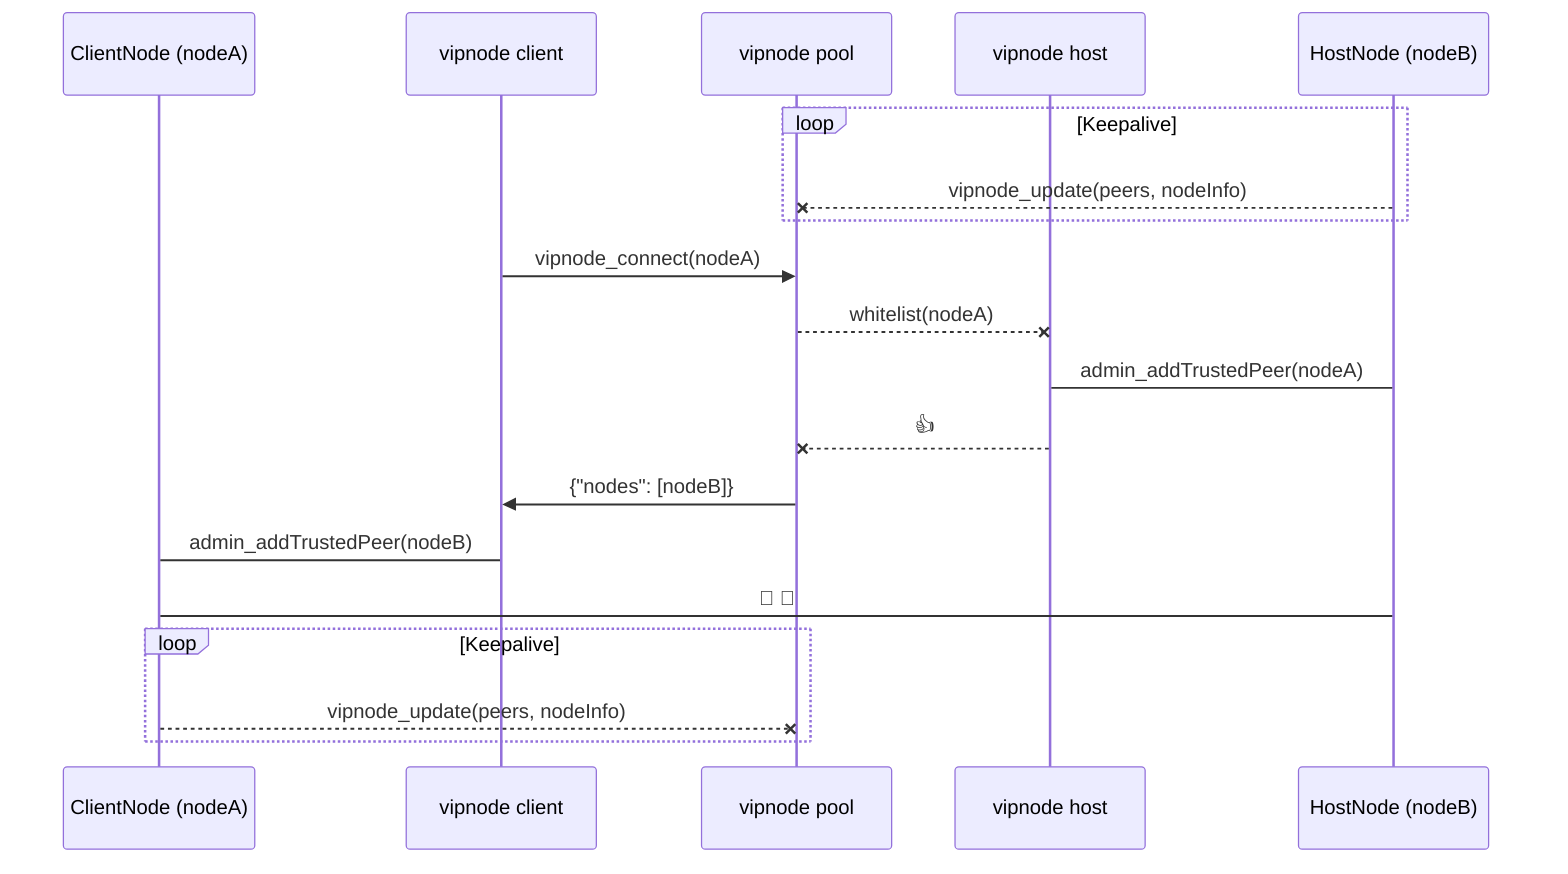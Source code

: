 sequenceDiagram
    participant ClientNode as ClientNode (nodeA)
    participant Client as vipnode client
    participant Pool as vipnode pool
    participant Host as vipnode host
    participant HostNode as HostNode (nodeB)
    loop Keepalive
        HostNode--xPool: vipnode_update(peers, nodeInfo) 
    end
    Client->>Pool: vipnode_connect(nodeA)
    Pool--xHost: whitelist(nodeA)
    Host->HostNode: admin_addTrustedPeer(nodeA)
    Host--xPool: 👍
    Pool->>Client: {"nodes": [nodeB]}
    Client->ClientNode: admin_addTrustedPeer(nodeB)
    ClientNode->HostNode: 👋 👋
    loop Keepalive
        ClientNode--xPool: vipnode_update(peers, nodeInfo) 
    end